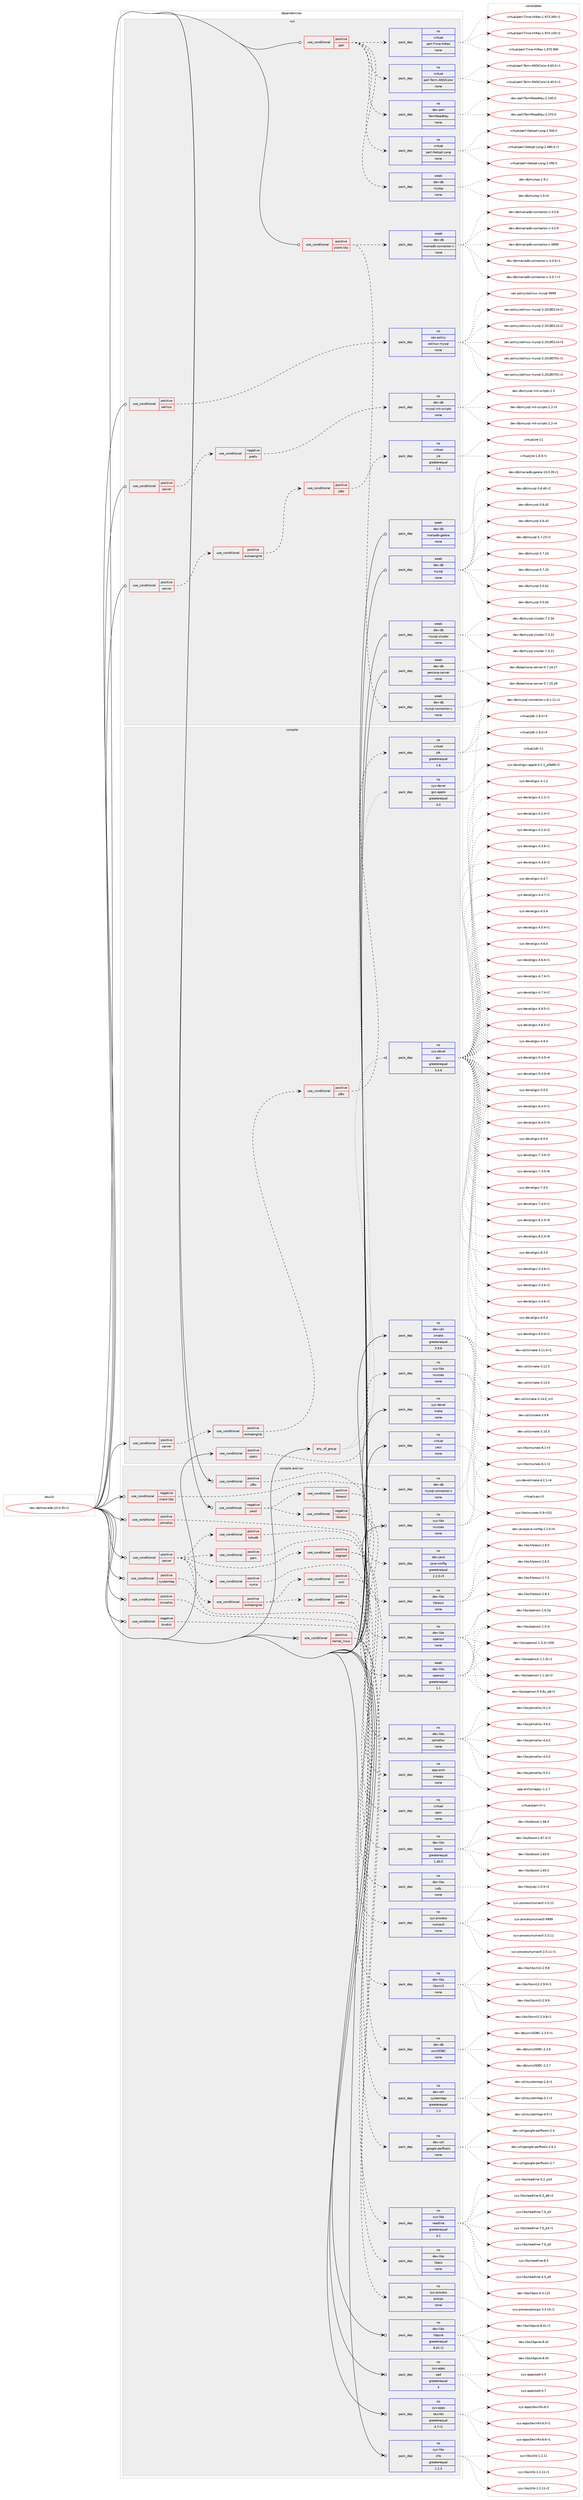 digraph prolog {

# *************
# Graph options
# *************

newrank=true;
concentrate=true;
compound=true;
graph [rankdir=LR,fontname=Helvetica,fontsize=10,ranksep=1.5];#, ranksep=2.5, nodesep=0.2];
edge  [arrowhead=vee];
node  [fontname=Helvetica,fontsize=10];

# **********
# The ebuild
# **********

subgraph cluster_leftcol {
color=gray;
rank=same;
label=<<i>ebuild</i>>;
id [label="dev-db/mariadb-10.0.35-r2", color=red, width=4, href="../dev-db/mariadb-10.0.35-r2.svg"];
}

# ****************
# The dependencies
# ****************

subgraph cluster_midcol {
color=gray;
label=<<i>dependencies</i>>;
subgraph cluster_compile {
fillcolor="#eeeeee";
style=filled;
label=<<i>compile</i>>;
subgraph any20361 {
dependency1318470 [label=<<TABLE BORDER="0" CELLBORDER="1" CELLSPACING="0" CELLPADDING="4"><TR><TD CELLPADDING="10">any_of_group</TD></TR></TABLE>>, shape=none, color=red];subgraph pack940824 {
dependency1318471 [label=<<TABLE BORDER="0" CELLBORDER="1" CELLSPACING="0" CELLPADDING="4" WIDTH="220"><TR><TD ROWSPAN="6" CELLPADDING="30">pack_dep</TD></TR><TR><TD WIDTH="110">no</TD></TR><TR><TD>sys-devel</TD></TR><TR><TD>gcc</TD></TR><TR><TD>greaterequal</TD></TR><TR><TD>3.4.6</TD></TR></TABLE>>, shape=none, color=blue];
}
dependency1318470:e -> dependency1318471:w [weight=20,style="dotted",arrowhead="oinv"];
subgraph pack940825 {
dependency1318472 [label=<<TABLE BORDER="0" CELLBORDER="1" CELLSPACING="0" CELLPADDING="4" WIDTH="220"><TR><TD ROWSPAN="6" CELLPADDING="30">pack_dep</TD></TR><TR><TD WIDTH="110">no</TD></TR><TR><TD>sys-devel</TD></TR><TR><TD>gcc-apple</TD></TR><TR><TD>greaterequal</TD></TR><TR><TD>4.0</TD></TR></TABLE>>, shape=none, color=blue];
}
dependency1318470:e -> dependency1318472:w [weight=20,style="dotted",arrowhead="oinv"];
}
id:e -> dependency1318470:w [weight=20,style="solid",arrowhead="vee"];
subgraph cond356735 {
dependency1318473 [label=<<TABLE BORDER="0" CELLBORDER="1" CELLSPACING="0" CELLPADDING="4"><TR><TD ROWSPAN="3" CELLPADDING="10">use_conditional</TD></TR><TR><TD>positive</TD></TR><TR><TD>server</TD></TR></TABLE>>, shape=none, color=red];
subgraph cond356736 {
dependency1318474 [label=<<TABLE BORDER="0" CELLBORDER="1" CELLSPACING="0" CELLPADDING="4"><TR><TD ROWSPAN="3" CELLPADDING="10">use_conditional</TD></TR><TR><TD>positive</TD></TR><TR><TD>extraengine</TD></TR></TABLE>>, shape=none, color=red];
subgraph cond356737 {
dependency1318475 [label=<<TABLE BORDER="0" CELLBORDER="1" CELLSPACING="0" CELLPADDING="4"><TR><TD ROWSPAN="3" CELLPADDING="10">use_conditional</TD></TR><TR><TD>positive</TD></TR><TR><TD>jdbc</TD></TR></TABLE>>, shape=none, color=red];
subgraph pack940826 {
dependency1318476 [label=<<TABLE BORDER="0" CELLBORDER="1" CELLSPACING="0" CELLPADDING="4" WIDTH="220"><TR><TD ROWSPAN="6" CELLPADDING="30">pack_dep</TD></TR><TR><TD WIDTH="110">no</TD></TR><TR><TD>virtual</TD></TR><TR><TD>jdk</TD></TR><TR><TD>greaterequal</TD></TR><TR><TD>1.6</TD></TR></TABLE>>, shape=none, color=blue];
}
dependency1318475:e -> dependency1318476:w [weight=20,style="dashed",arrowhead="vee"];
}
dependency1318474:e -> dependency1318475:w [weight=20,style="dashed",arrowhead="vee"];
}
dependency1318473:e -> dependency1318474:w [weight=20,style="dashed",arrowhead="vee"];
}
id:e -> dependency1318473:w [weight=20,style="solid",arrowhead="vee"];
subgraph cond356738 {
dependency1318477 [label=<<TABLE BORDER="0" CELLBORDER="1" CELLSPACING="0" CELLPADDING="4"><TR><TD ROWSPAN="3" CELLPADDING="10">use_conditional</TD></TR><TR><TD>positive</TD></TR><TR><TD>static</TD></TR></TABLE>>, shape=none, color=red];
subgraph pack940827 {
dependency1318478 [label=<<TABLE BORDER="0" CELLBORDER="1" CELLSPACING="0" CELLPADDING="4" WIDTH="220"><TR><TD ROWSPAN="6" CELLPADDING="30">pack_dep</TD></TR><TR><TD WIDTH="110">no</TD></TR><TR><TD>sys-libs</TD></TR><TR><TD>ncurses</TD></TR><TR><TD>none</TD></TR><TR><TD></TD></TR></TABLE>>, shape=none, color=blue];
}
dependency1318477:e -> dependency1318478:w [weight=20,style="dashed",arrowhead="vee"];
}
id:e -> dependency1318477:w [weight=20,style="solid",arrowhead="vee"];
subgraph pack940828 {
dependency1318479 [label=<<TABLE BORDER="0" CELLBORDER="1" CELLSPACING="0" CELLPADDING="4" WIDTH="220"><TR><TD ROWSPAN="6" CELLPADDING="30">pack_dep</TD></TR><TR><TD WIDTH="110">no</TD></TR><TR><TD>dev-util</TD></TR><TR><TD>cmake</TD></TR><TR><TD>greaterequal</TD></TR><TR><TD>3.9.6</TD></TR></TABLE>>, shape=none, color=blue];
}
id:e -> dependency1318479:w [weight=20,style="solid",arrowhead="vee"];
subgraph pack940829 {
dependency1318480 [label=<<TABLE BORDER="0" CELLBORDER="1" CELLSPACING="0" CELLPADDING="4" WIDTH="220"><TR><TD ROWSPAN="6" CELLPADDING="30">pack_dep</TD></TR><TR><TD WIDTH="110">no</TD></TR><TR><TD>sys-devel</TD></TR><TR><TD>make</TD></TR><TR><TD>none</TD></TR><TR><TD></TD></TR></TABLE>>, shape=none, color=blue];
}
id:e -> dependency1318480:w [weight=20,style="solid",arrowhead="vee"];
subgraph pack940830 {
dependency1318481 [label=<<TABLE BORDER="0" CELLBORDER="1" CELLSPACING="0" CELLPADDING="4" WIDTH="220"><TR><TD ROWSPAN="6" CELLPADDING="30">pack_dep</TD></TR><TR><TD WIDTH="110">no</TD></TR><TR><TD>virtual</TD></TR><TR><TD>yacc</TD></TR><TR><TD>none</TD></TR><TR><TD></TD></TR></TABLE>>, shape=none, color=blue];
}
id:e -> dependency1318481:w [weight=20,style="solid",arrowhead="vee"];
}
subgraph cluster_compileandrun {
fillcolor="#eeeeee";
style=filled;
label=<<i>compile and run</i>>;
subgraph cond356739 {
dependency1318482 [label=<<TABLE BORDER="0" CELLBORDER="1" CELLSPACING="0" CELLPADDING="4"><TR><TD ROWSPAN="3" CELLPADDING="10">use_conditional</TD></TR><TR><TD>negative</TD></TR><TR><TD>bindist</TD></TR></TABLE>>, shape=none, color=red];
subgraph pack940831 {
dependency1318483 [label=<<TABLE BORDER="0" CELLBORDER="1" CELLSPACING="0" CELLPADDING="4" WIDTH="220"><TR><TD ROWSPAN="6" CELLPADDING="30">pack_dep</TD></TR><TR><TD WIDTH="110">no</TD></TR><TR><TD>sys-libs</TD></TR><TR><TD>readline</TD></TR><TR><TD>greaterequal</TD></TR><TR><TD>4.1</TD></TR></TABLE>>, shape=none, color=blue];
}
dependency1318482:e -> dependency1318483:w [weight=20,style="dashed",arrowhead="vee"];
}
id:e -> dependency1318482:w [weight=20,style="solid",arrowhead="odotvee"];
subgraph cond356740 {
dependency1318484 [label=<<TABLE BORDER="0" CELLBORDER="1" CELLSPACING="0" CELLPADDING="4"><TR><TD ROWSPAN="3" CELLPADDING="10">use_conditional</TD></TR><TR><TD>negative</TD></TR><TR><TD>client-libs</TD></TR></TABLE>>, shape=none, color=red];
subgraph pack940832 {
dependency1318485 [label=<<TABLE BORDER="0" CELLBORDER="1" CELLSPACING="0" CELLPADDING="4" WIDTH="220"><TR><TD ROWSPAN="6" CELLPADDING="30">pack_dep</TD></TR><TR><TD WIDTH="110">no</TD></TR><TR><TD>dev-db</TD></TR><TR><TD>mysql-connector-c</TD></TR><TR><TD>none</TD></TR><TR><TD></TD></TR></TABLE>>, shape=none, color=blue];
}
dependency1318484:e -> dependency1318485:w [weight=20,style="dashed",arrowhead="vee"];
}
id:e -> dependency1318484:w [weight=20,style="solid",arrowhead="odotvee"];
subgraph cond356741 {
dependency1318486 [label=<<TABLE BORDER="0" CELLBORDER="1" CELLSPACING="0" CELLPADDING="4"><TR><TD ROWSPAN="3" CELLPADDING="10">use_conditional</TD></TR><TR><TD>negative</TD></TR><TR><TD>yassl</TD></TR></TABLE>>, shape=none, color=red];
subgraph cond356742 {
dependency1318487 [label=<<TABLE BORDER="0" CELLBORDER="1" CELLSPACING="0" CELLPADDING="4"><TR><TD ROWSPAN="3" CELLPADDING="10">use_conditional</TD></TR><TR><TD>negative</TD></TR><TR><TD>libressl</TD></TR></TABLE>>, shape=none, color=red];
subgraph pack940833 {
dependency1318488 [label=<<TABLE BORDER="0" CELLBORDER="1" CELLSPACING="0" CELLPADDING="4" WIDTH="220"><TR><TD ROWSPAN="6" CELLPADDING="30">pack_dep</TD></TR><TR><TD WIDTH="110">no</TD></TR><TR><TD>dev-libs</TD></TR><TR><TD>openssl</TD></TR><TR><TD>none</TD></TR><TR><TD></TD></TR></TABLE>>, shape=none, color=blue];
}
dependency1318487:e -> dependency1318488:w [weight=20,style="dashed",arrowhead="vee"];
subgraph pack940834 {
dependency1318489 [label=<<TABLE BORDER="0" CELLBORDER="1" CELLSPACING="0" CELLPADDING="4" WIDTH="220"><TR><TD ROWSPAN="6" CELLPADDING="30">pack_dep</TD></TR><TR><TD WIDTH="110">weak</TD></TR><TR><TD>dev-libs</TD></TR><TR><TD>openssl</TD></TR><TR><TD>greaterequal</TD></TR><TR><TD>1.1</TD></TR></TABLE>>, shape=none, color=blue];
}
dependency1318487:e -> dependency1318489:w [weight=20,style="dashed",arrowhead="vee"];
}
dependency1318486:e -> dependency1318487:w [weight=20,style="dashed",arrowhead="vee"];
subgraph cond356743 {
dependency1318490 [label=<<TABLE BORDER="0" CELLBORDER="1" CELLSPACING="0" CELLPADDING="4"><TR><TD ROWSPAN="3" CELLPADDING="10">use_conditional</TD></TR><TR><TD>positive</TD></TR><TR><TD>libressl</TD></TR></TABLE>>, shape=none, color=red];
subgraph pack940835 {
dependency1318491 [label=<<TABLE BORDER="0" CELLBORDER="1" CELLSPACING="0" CELLPADDING="4" WIDTH="220"><TR><TD ROWSPAN="6" CELLPADDING="30">pack_dep</TD></TR><TR><TD WIDTH="110">no</TD></TR><TR><TD>dev-libs</TD></TR><TR><TD>libressl</TD></TR><TR><TD>none</TD></TR><TR><TD></TD></TR></TABLE>>, shape=none, color=blue];
}
dependency1318490:e -> dependency1318491:w [weight=20,style="dashed",arrowhead="vee"];
}
dependency1318486:e -> dependency1318490:w [weight=20,style="dashed",arrowhead="vee"];
}
id:e -> dependency1318486:w [weight=20,style="solid",arrowhead="odotvee"];
subgraph cond356744 {
dependency1318492 [label=<<TABLE BORDER="0" CELLBORDER="1" CELLSPACING="0" CELLPADDING="4"><TR><TD ROWSPAN="3" CELLPADDING="10">use_conditional</TD></TR><TR><TD>positive</TD></TR><TR><TD>jdbc</TD></TR></TABLE>>, shape=none, color=red];
subgraph pack940836 {
dependency1318493 [label=<<TABLE BORDER="0" CELLBORDER="1" CELLSPACING="0" CELLPADDING="4" WIDTH="220"><TR><TD ROWSPAN="6" CELLPADDING="30">pack_dep</TD></TR><TR><TD WIDTH="110">no</TD></TR><TR><TD>dev-java</TD></TR><TR><TD>java-config</TD></TR><TR><TD>greaterequal</TD></TR><TR><TD>2.2.0-r3</TD></TR></TABLE>>, shape=none, color=blue];
}
dependency1318492:e -> dependency1318493:w [weight=20,style="dashed",arrowhead="vee"];
}
id:e -> dependency1318492:w [weight=20,style="solid",arrowhead="odotvee"];
subgraph cond356745 {
dependency1318494 [label=<<TABLE BORDER="0" CELLBORDER="1" CELLSPACING="0" CELLPADDING="4"><TR><TD ROWSPAN="3" CELLPADDING="10">use_conditional</TD></TR><TR><TD>positive</TD></TR><TR><TD>jemalloc</TD></TR></TABLE>>, shape=none, color=red];
subgraph pack940837 {
dependency1318495 [label=<<TABLE BORDER="0" CELLBORDER="1" CELLSPACING="0" CELLPADDING="4" WIDTH="220"><TR><TD ROWSPAN="6" CELLPADDING="30">pack_dep</TD></TR><TR><TD WIDTH="110">no</TD></TR><TR><TD>dev-libs</TD></TR><TR><TD>jemalloc</TD></TR><TR><TD>none</TD></TR><TR><TD></TD></TR></TABLE>>, shape=none, color=blue];
}
dependency1318494:e -> dependency1318495:w [weight=20,style="dashed",arrowhead="vee"];
}
id:e -> dependency1318494:w [weight=20,style="solid",arrowhead="odotvee"];
subgraph cond356746 {
dependency1318496 [label=<<TABLE BORDER="0" CELLBORDER="1" CELLSPACING="0" CELLPADDING="4"><TR><TD ROWSPAN="3" CELLPADDING="10">use_conditional</TD></TR><TR><TD>positive</TD></TR><TR><TD>kernel_linux</TD></TR></TABLE>>, shape=none, color=red];
subgraph pack940838 {
dependency1318497 [label=<<TABLE BORDER="0" CELLBORDER="1" CELLSPACING="0" CELLPADDING="4" WIDTH="220"><TR><TD ROWSPAN="6" CELLPADDING="30">pack_dep</TD></TR><TR><TD WIDTH="110">no</TD></TR><TR><TD>sys-process</TD></TR><TR><TD>procps</TD></TR><TR><TD>none</TD></TR><TR><TD></TD></TR></TABLE>>, shape=none, color=blue];
}
dependency1318496:e -> dependency1318497:w [weight=20,style="dashed",arrowhead="vee"];
subgraph pack940839 {
dependency1318498 [label=<<TABLE BORDER="0" CELLBORDER="1" CELLSPACING="0" CELLPADDING="4" WIDTH="220"><TR><TD ROWSPAN="6" CELLPADDING="30">pack_dep</TD></TR><TR><TD WIDTH="110">no</TD></TR><TR><TD>dev-libs</TD></TR><TR><TD>libaio</TD></TR><TR><TD>none</TD></TR><TR><TD></TD></TR></TABLE>>, shape=none, color=blue];
}
dependency1318496:e -> dependency1318498:w [weight=20,style="dashed",arrowhead="vee"];
}
id:e -> dependency1318496:w [weight=20,style="solid",arrowhead="odotvee"];
subgraph cond356747 {
dependency1318499 [label=<<TABLE BORDER="0" CELLBORDER="1" CELLSPACING="0" CELLPADDING="4"><TR><TD ROWSPAN="3" CELLPADDING="10">use_conditional</TD></TR><TR><TD>positive</TD></TR><TR><TD>server</TD></TR></TABLE>>, shape=none, color=red];
subgraph cond356748 {
dependency1318500 [label=<<TABLE BORDER="0" CELLBORDER="1" CELLSPACING="0" CELLPADDING="4"><TR><TD ROWSPAN="3" CELLPADDING="10">use_conditional</TD></TR><TR><TD>positive</TD></TR><TR><TD>extraengine</TD></TR></TABLE>>, shape=none, color=red];
subgraph cond356749 {
dependency1318501 [label=<<TABLE BORDER="0" CELLBORDER="1" CELLSPACING="0" CELLPADDING="4"><TR><TD ROWSPAN="3" CELLPADDING="10">use_conditional</TD></TR><TR><TD>positive</TD></TR><TR><TD>odbc</TD></TR></TABLE>>, shape=none, color=red];
subgraph pack940840 {
dependency1318502 [label=<<TABLE BORDER="0" CELLBORDER="1" CELLSPACING="0" CELLPADDING="4" WIDTH="220"><TR><TD ROWSPAN="6" CELLPADDING="30">pack_dep</TD></TR><TR><TD WIDTH="110">no</TD></TR><TR><TD>dev-db</TD></TR><TR><TD>unixODBC</TD></TR><TR><TD>none</TD></TR><TR><TD></TD></TR></TABLE>>, shape=none, color=blue];
}
dependency1318501:e -> dependency1318502:w [weight=20,style="dashed",arrowhead="vee"];
}
dependency1318500:e -> dependency1318501:w [weight=20,style="dashed",arrowhead="vee"];
subgraph cond356750 {
dependency1318503 [label=<<TABLE BORDER="0" CELLBORDER="1" CELLSPACING="0" CELLPADDING="4"><TR><TD ROWSPAN="3" CELLPADDING="10">use_conditional</TD></TR><TR><TD>positive</TD></TR><TR><TD>xml</TD></TR></TABLE>>, shape=none, color=red];
subgraph pack940841 {
dependency1318504 [label=<<TABLE BORDER="0" CELLBORDER="1" CELLSPACING="0" CELLPADDING="4" WIDTH="220"><TR><TD ROWSPAN="6" CELLPADDING="30">pack_dep</TD></TR><TR><TD WIDTH="110">no</TD></TR><TR><TD>dev-libs</TD></TR><TR><TD>libxml2</TD></TR><TR><TD>none</TD></TR><TR><TD></TD></TR></TABLE>>, shape=none, color=blue];
}
dependency1318503:e -> dependency1318504:w [weight=20,style="dashed",arrowhead="vee"];
}
dependency1318500:e -> dependency1318503:w [weight=20,style="dashed",arrowhead="vee"];
}
dependency1318499:e -> dependency1318500:w [weight=20,style="dashed",arrowhead="vee"];
subgraph cond356751 {
dependency1318505 [label=<<TABLE BORDER="0" CELLBORDER="1" CELLSPACING="0" CELLPADDING="4"><TR><TD ROWSPAN="3" CELLPADDING="10">use_conditional</TD></TR><TR><TD>positive</TD></TR><TR><TD>numa</TD></TR></TABLE>>, shape=none, color=red];
subgraph pack940842 {
dependency1318506 [label=<<TABLE BORDER="0" CELLBORDER="1" CELLSPACING="0" CELLPADDING="4" WIDTH="220"><TR><TD ROWSPAN="6" CELLPADDING="30">pack_dep</TD></TR><TR><TD WIDTH="110">no</TD></TR><TR><TD>sys-process</TD></TR><TR><TD>numactl</TD></TR><TR><TD>none</TD></TR><TR><TD></TD></TR></TABLE>>, shape=none, color=blue];
}
dependency1318505:e -> dependency1318506:w [weight=20,style="dashed",arrowhead="vee"];
}
dependency1318499:e -> dependency1318505:w [weight=20,style="dashed",arrowhead="vee"];
subgraph cond356752 {
dependency1318507 [label=<<TABLE BORDER="0" CELLBORDER="1" CELLSPACING="0" CELLPADDING="4"><TR><TD ROWSPAN="3" CELLPADDING="10">use_conditional</TD></TR><TR><TD>positive</TD></TR><TR><TD>oqgraph</TD></TR></TABLE>>, shape=none, color=red];
subgraph pack940843 {
dependency1318508 [label=<<TABLE BORDER="0" CELLBORDER="1" CELLSPACING="0" CELLPADDING="4" WIDTH="220"><TR><TD ROWSPAN="6" CELLPADDING="30">pack_dep</TD></TR><TR><TD WIDTH="110">no</TD></TR><TR><TD>dev-libs</TD></TR><TR><TD>boost</TD></TR><TR><TD>greaterequal</TD></TR><TR><TD>1.40.0</TD></TR></TABLE>>, shape=none, color=blue];
}
dependency1318507:e -> dependency1318508:w [weight=20,style="dashed",arrowhead="vee"];
subgraph pack940844 {
dependency1318509 [label=<<TABLE BORDER="0" CELLBORDER="1" CELLSPACING="0" CELLPADDING="4" WIDTH="220"><TR><TD ROWSPAN="6" CELLPADDING="30">pack_dep</TD></TR><TR><TD WIDTH="110">no</TD></TR><TR><TD>dev-libs</TD></TR><TR><TD>judy</TD></TR><TR><TD>none</TD></TR><TR><TD></TD></TR></TABLE>>, shape=none, color=blue];
}
dependency1318507:e -> dependency1318509:w [weight=20,style="dashed",arrowhead="vee"];
}
dependency1318499:e -> dependency1318507:w [weight=20,style="dashed",arrowhead="vee"];
subgraph cond356753 {
dependency1318510 [label=<<TABLE BORDER="0" CELLBORDER="1" CELLSPACING="0" CELLPADDING="4"><TR><TD ROWSPAN="3" CELLPADDING="10">use_conditional</TD></TR><TR><TD>positive</TD></TR><TR><TD>pam</TD></TR></TABLE>>, shape=none, color=red];
subgraph pack940845 {
dependency1318511 [label=<<TABLE BORDER="0" CELLBORDER="1" CELLSPACING="0" CELLPADDING="4" WIDTH="220"><TR><TD ROWSPAN="6" CELLPADDING="30">pack_dep</TD></TR><TR><TD WIDTH="110">no</TD></TR><TR><TD>virtual</TD></TR><TR><TD>pam</TD></TR><TR><TD>none</TD></TR><TR><TD></TD></TR></TABLE>>, shape=none, color=blue];
}
dependency1318510:e -> dependency1318511:w [weight=20,style="dashed",arrowhead="vee"];
}
dependency1318499:e -> dependency1318510:w [weight=20,style="dashed",arrowhead="vee"];
subgraph cond356754 {
dependency1318512 [label=<<TABLE BORDER="0" CELLBORDER="1" CELLSPACING="0" CELLPADDING="4"><TR><TD ROWSPAN="3" CELLPADDING="10">use_conditional</TD></TR><TR><TD>positive</TD></TR><TR><TD>tokudb</TD></TR></TABLE>>, shape=none, color=red];
subgraph pack940846 {
dependency1318513 [label=<<TABLE BORDER="0" CELLBORDER="1" CELLSPACING="0" CELLPADDING="4" WIDTH="220"><TR><TD ROWSPAN="6" CELLPADDING="30">pack_dep</TD></TR><TR><TD WIDTH="110">no</TD></TR><TR><TD>app-arch</TD></TR><TR><TD>snappy</TD></TR><TR><TD>none</TD></TR><TR><TD></TD></TR></TABLE>>, shape=none, color=blue];
}
dependency1318512:e -> dependency1318513:w [weight=20,style="dashed",arrowhead="vee"];
}
dependency1318499:e -> dependency1318512:w [weight=20,style="dashed",arrowhead="vee"];
}
id:e -> dependency1318499:w [weight=20,style="solid",arrowhead="odotvee"];
subgraph cond356755 {
dependency1318514 [label=<<TABLE BORDER="0" CELLBORDER="1" CELLSPACING="0" CELLPADDING="4"><TR><TD ROWSPAN="3" CELLPADDING="10">use_conditional</TD></TR><TR><TD>positive</TD></TR><TR><TD>systemtap</TD></TR></TABLE>>, shape=none, color=red];
subgraph pack940847 {
dependency1318515 [label=<<TABLE BORDER="0" CELLBORDER="1" CELLSPACING="0" CELLPADDING="4" WIDTH="220"><TR><TD ROWSPAN="6" CELLPADDING="30">pack_dep</TD></TR><TR><TD WIDTH="110">no</TD></TR><TR><TD>dev-util</TD></TR><TR><TD>systemtap</TD></TR><TR><TD>greaterequal</TD></TR><TR><TD>1.3</TD></TR></TABLE>>, shape=none, color=blue];
}
dependency1318514:e -> dependency1318515:w [weight=20,style="dashed",arrowhead="vee"];
}
id:e -> dependency1318514:w [weight=20,style="solid",arrowhead="odotvee"];
subgraph cond356756 {
dependency1318516 [label=<<TABLE BORDER="0" CELLBORDER="1" CELLSPACING="0" CELLPADDING="4"><TR><TD ROWSPAN="3" CELLPADDING="10">use_conditional</TD></TR><TR><TD>positive</TD></TR><TR><TD>tcmalloc</TD></TR></TABLE>>, shape=none, color=red];
subgraph pack940848 {
dependency1318517 [label=<<TABLE BORDER="0" CELLBORDER="1" CELLSPACING="0" CELLPADDING="4" WIDTH="220"><TR><TD ROWSPAN="6" CELLPADDING="30">pack_dep</TD></TR><TR><TD WIDTH="110">no</TD></TR><TR><TD>dev-util</TD></TR><TR><TD>google-perftools</TD></TR><TR><TD>none</TD></TR><TR><TD></TD></TR></TABLE>>, shape=none, color=blue];
}
dependency1318516:e -> dependency1318517:w [weight=20,style="dashed",arrowhead="vee"];
}
id:e -> dependency1318516:w [weight=20,style="solid",arrowhead="odotvee"];
subgraph pack940849 {
dependency1318518 [label=<<TABLE BORDER="0" CELLBORDER="1" CELLSPACING="0" CELLPADDING="4" WIDTH="220"><TR><TD ROWSPAN="6" CELLPADDING="30">pack_dep</TD></TR><TR><TD WIDTH="110">no</TD></TR><TR><TD>dev-libs</TD></TR><TR><TD>libpcre</TD></TR><TR><TD>greaterequal</TD></TR><TR><TD>8.41-r1</TD></TR></TABLE>>, shape=none, color=blue];
}
id:e -> dependency1318518:w [weight=20,style="solid",arrowhead="odotvee"];
subgraph pack940850 {
dependency1318519 [label=<<TABLE BORDER="0" CELLBORDER="1" CELLSPACING="0" CELLPADDING="4" WIDTH="220"><TR><TD ROWSPAN="6" CELLPADDING="30">pack_dep</TD></TR><TR><TD WIDTH="110">no</TD></TR><TR><TD>sys-apps</TD></TR><TR><TD>sed</TD></TR><TR><TD>greaterequal</TD></TR><TR><TD>4</TD></TR></TABLE>>, shape=none, color=blue];
}
id:e -> dependency1318519:w [weight=20,style="solid",arrowhead="odotvee"];
subgraph pack940851 {
dependency1318520 [label=<<TABLE BORDER="0" CELLBORDER="1" CELLSPACING="0" CELLPADDING="4" WIDTH="220"><TR><TD ROWSPAN="6" CELLPADDING="30">pack_dep</TD></TR><TR><TD WIDTH="110">no</TD></TR><TR><TD>sys-apps</TD></TR><TR><TD>texinfo</TD></TR><TR><TD>greaterequal</TD></TR><TR><TD>4.7-r1</TD></TR></TABLE>>, shape=none, color=blue];
}
id:e -> dependency1318520:w [weight=20,style="solid",arrowhead="odotvee"];
subgraph pack940852 {
dependency1318521 [label=<<TABLE BORDER="0" CELLBORDER="1" CELLSPACING="0" CELLPADDING="4" WIDTH="220"><TR><TD ROWSPAN="6" CELLPADDING="30">pack_dep</TD></TR><TR><TD WIDTH="110">no</TD></TR><TR><TD>sys-libs</TD></TR><TR><TD>ncurses</TD></TR><TR><TD>none</TD></TR><TR><TD></TD></TR></TABLE>>, shape=none, color=blue];
}
id:e -> dependency1318521:w [weight=20,style="solid",arrowhead="odotvee"];
subgraph pack940853 {
dependency1318522 [label=<<TABLE BORDER="0" CELLBORDER="1" CELLSPACING="0" CELLPADDING="4" WIDTH="220"><TR><TD ROWSPAN="6" CELLPADDING="30">pack_dep</TD></TR><TR><TD WIDTH="110">no</TD></TR><TR><TD>sys-libs</TD></TR><TR><TD>zlib</TD></TR><TR><TD>greaterequal</TD></TR><TR><TD>1.2.3</TD></TR></TABLE>>, shape=none, color=blue];
}
id:e -> dependency1318522:w [weight=20,style="solid",arrowhead="odotvee"];
}
subgraph cluster_run {
fillcolor="#eeeeee";
style=filled;
label=<<i>run</i>>;
subgraph cond356757 {
dependency1318523 [label=<<TABLE BORDER="0" CELLBORDER="1" CELLSPACING="0" CELLPADDING="4"><TR><TD ROWSPAN="3" CELLPADDING="10">use_conditional</TD></TR><TR><TD>positive</TD></TR><TR><TD>client-libs</TD></TR></TABLE>>, shape=none, color=red];
subgraph pack940854 {
dependency1318524 [label=<<TABLE BORDER="0" CELLBORDER="1" CELLSPACING="0" CELLPADDING="4" WIDTH="220"><TR><TD ROWSPAN="6" CELLPADDING="30">pack_dep</TD></TR><TR><TD WIDTH="110">weak</TD></TR><TR><TD>dev-db</TD></TR><TR><TD>mariadb-connector-c</TD></TR><TR><TD>none</TD></TR><TR><TD></TD></TR></TABLE>>, shape=none, color=blue];
}
dependency1318523:e -> dependency1318524:w [weight=20,style="dashed",arrowhead="vee"];
subgraph pack940855 {
dependency1318525 [label=<<TABLE BORDER="0" CELLBORDER="1" CELLSPACING="0" CELLPADDING="4" WIDTH="220"><TR><TD ROWSPAN="6" CELLPADDING="30">pack_dep</TD></TR><TR><TD WIDTH="110">weak</TD></TR><TR><TD>dev-db</TD></TR><TR><TD>mysql-connector-c</TD></TR><TR><TD>none</TD></TR><TR><TD></TD></TR></TABLE>>, shape=none, color=blue];
}
dependency1318523:e -> dependency1318525:w [weight=20,style="dashed",arrowhead="vee"];
}
id:e -> dependency1318523:w [weight=20,style="solid",arrowhead="odot"];
subgraph cond356758 {
dependency1318526 [label=<<TABLE BORDER="0" CELLBORDER="1" CELLSPACING="0" CELLPADDING="4"><TR><TD ROWSPAN="3" CELLPADDING="10">use_conditional</TD></TR><TR><TD>positive</TD></TR><TR><TD>perl</TD></TR></TABLE>>, shape=none, color=red];
subgraph pack940856 {
dependency1318527 [label=<<TABLE BORDER="0" CELLBORDER="1" CELLSPACING="0" CELLPADDING="4" WIDTH="220"><TR><TD ROWSPAN="6" CELLPADDING="30">pack_dep</TD></TR><TR><TD WIDTH="110">weak</TD></TR><TR><TD>dev-db</TD></TR><TR><TD>mytop</TD></TR><TR><TD>none</TD></TR><TR><TD></TD></TR></TABLE>>, shape=none, color=blue];
}
dependency1318526:e -> dependency1318527:w [weight=20,style="dashed",arrowhead="vee"];
subgraph pack940857 {
dependency1318528 [label=<<TABLE BORDER="0" CELLBORDER="1" CELLSPACING="0" CELLPADDING="4" WIDTH="220"><TR><TD ROWSPAN="6" CELLPADDING="30">pack_dep</TD></TR><TR><TD WIDTH="110">no</TD></TR><TR><TD>virtual</TD></TR><TR><TD>perl-Getopt-Long</TD></TR><TR><TD>none</TD></TR><TR><TD></TD></TR></TABLE>>, shape=none, color=blue];
}
dependency1318526:e -> dependency1318528:w [weight=20,style="dashed",arrowhead="vee"];
subgraph pack940858 {
dependency1318529 [label=<<TABLE BORDER="0" CELLBORDER="1" CELLSPACING="0" CELLPADDING="4" WIDTH="220"><TR><TD ROWSPAN="6" CELLPADDING="30">pack_dep</TD></TR><TR><TD WIDTH="110">no</TD></TR><TR><TD>dev-perl</TD></TR><TR><TD>TermReadKey</TD></TR><TR><TD>none</TD></TR><TR><TD></TD></TR></TABLE>>, shape=none, color=blue];
}
dependency1318526:e -> dependency1318529:w [weight=20,style="dashed",arrowhead="vee"];
subgraph pack940859 {
dependency1318530 [label=<<TABLE BORDER="0" CELLBORDER="1" CELLSPACING="0" CELLPADDING="4" WIDTH="220"><TR><TD ROWSPAN="6" CELLPADDING="30">pack_dep</TD></TR><TR><TD WIDTH="110">no</TD></TR><TR><TD>virtual</TD></TR><TR><TD>perl-Term-ANSIColor</TD></TR><TR><TD>none</TD></TR><TR><TD></TD></TR></TABLE>>, shape=none, color=blue];
}
dependency1318526:e -> dependency1318530:w [weight=20,style="dashed",arrowhead="vee"];
subgraph pack940860 {
dependency1318531 [label=<<TABLE BORDER="0" CELLBORDER="1" CELLSPACING="0" CELLPADDING="4" WIDTH="220"><TR><TD ROWSPAN="6" CELLPADDING="30">pack_dep</TD></TR><TR><TD WIDTH="110">no</TD></TR><TR><TD>virtual</TD></TR><TR><TD>perl-Time-HiRes</TD></TR><TR><TD>none</TD></TR><TR><TD></TD></TR></TABLE>>, shape=none, color=blue];
}
dependency1318526:e -> dependency1318531:w [weight=20,style="dashed",arrowhead="vee"];
}
id:e -> dependency1318526:w [weight=20,style="solid",arrowhead="odot"];
subgraph cond356759 {
dependency1318532 [label=<<TABLE BORDER="0" CELLBORDER="1" CELLSPACING="0" CELLPADDING="4"><TR><TD ROWSPAN="3" CELLPADDING="10">use_conditional</TD></TR><TR><TD>positive</TD></TR><TR><TD>selinux</TD></TR></TABLE>>, shape=none, color=red];
subgraph pack940861 {
dependency1318533 [label=<<TABLE BORDER="0" CELLBORDER="1" CELLSPACING="0" CELLPADDING="4" WIDTH="220"><TR><TD ROWSPAN="6" CELLPADDING="30">pack_dep</TD></TR><TR><TD WIDTH="110">no</TD></TR><TR><TD>sec-policy</TD></TR><TR><TD>selinux-mysql</TD></TR><TR><TD>none</TD></TR><TR><TD></TD></TR></TABLE>>, shape=none, color=blue];
}
dependency1318532:e -> dependency1318533:w [weight=20,style="dashed",arrowhead="vee"];
}
id:e -> dependency1318532:w [weight=20,style="solid",arrowhead="odot"];
subgraph cond356760 {
dependency1318534 [label=<<TABLE BORDER="0" CELLBORDER="1" CELLSPACING="0" CELLPADDING="4"><TR><TD ROWSPAN="3" CELLPADDING="10">use_conditional</TD></TR><TR><TD>positive</TD></TR><TR><TD>server</TD></TR></TABLE>>, shape=none, color=red];
subgraph cond356761 {
dependency1318535 [label=<<TABLE BORDER="0" CELLBORDER="1" CELLSPACING="0" CELLPADDING="4"><TR><TD ROWSPAN="3" CELLPADDING="10">use_conditional</TD></TR><TR><TD>negative</TD></TR><TR><TD>prefix</TD></TR></TABLE>>, shape=none, color=red];
subgraph pack940862 {
dependency1318536 [label=<<TABLE BORDER="0" CELLBORDER="1" CELLSPACING="0" CELLPADDING="4" WIDTH="220"><TR><TD ROWSPAN="6" CELLPADDING="30">pack_dep</TD></TR><TR><TD WIDTH="110">no</TD></TR><TR><TD>dev-db</TD></TR><TR><TD>mysql-init-scripts</TD></TR><TR><TD>none</TD></TR><TR><TD></TD></TR></TABLE>>, shape=none, color=blue];
}
dependency1318535:e -> dependency1318536:w [weight=20,style="dashed",arrowhead="vee"];
}
dependency1318534:e -> dependency1318535:w [weight=20,style="dashed",arrowhead="vee"];
}
id:e -> dependency1318534:w [weight=20,style="solid",arrowhead="odot"];
subgraph cond356762 {
dependency1318537 [label=<<TABLE BORDER="0" CELLBORDER="1" CELLSPACING="0" CELLPADDING="4"><TR><TD ROWSPAN="3" CELLPADDING="10">use_conditional</TD></TR><TR><TD>positive</TD></TR><TR><TD>server</TD></TR></TABLE>>, shape=none, color=red];
subgraph cond356763 {
dependency1318538 [label=<<TABLE BORDER="0" CELLBORDER="1" CELLSPACING="0" CELLPADDING="4"><TR><TD ROWSPAN="3" CELLPADDING="10">use_conditional</TD></TR><TR><TD>positive</TD></TR><TR><TD>extraengine</TD></TR></TABLE>>, shape=none, color=red];
subgraph cond356764 {
dependency1318539 [label=<<TABLE BORDER="0" CELLBORDER="1" CELLSPACING="0" CELLPADDING="4"><TR><TD ROWSPAN="3" CELLPADDING="10">use_conditional</TD></TR><TR><TD>positive</TD></TR><TR><TD>jdbc</TD></TR></TABLE>>, shape=none, color=red];
subgraph pack940863 {
dependency1318540 [label=<<TABLE BORDER="0" CELLBORDER="1" CELLSPACING="0" CELLPADDING="4" WIDTH="220"><TR><TD ROWSPAN="6" CELLPADDING="30">pack_dep</TD></TR><TR><TD WIDTH="110">no</TD></TR><TR><TD>virtual</TD></TR><TR><TD>jre</TD></TR><TR><TD>greaterequal</TD></TR><TR><TD>1.6</TD></TR></TABLE>>, shape=none, color=blue];
}
dependency1318539:e -> dependency1318540:w [weight=20,style="dashed",arrowhead="vee"];
}
dependency1318538:e -> dependency1318539:w [weight=20,style="dashed",arrowhead="vee"];
}
dependency1318537:e -> dependency1318538:w [weight=20,style="dashed",arrowhead="vee"];
}
id:e -> dependency1318537:w [weight=20,style="solid",arrowhead="odot"];
subgraph pack940864 {
dependency1318541 [label=<<TABLE BORDER="0" CELLBORDER="1" CELLSPACING="0" CELLPADDING="4" WIDTH="220"><TR><TD ROWSPAN="6" CELLPADDING="30">pack_dep</TD></TR><TR><TD WIDTH="110">weak</TD></TR><TR><TD>dev-db</TD></TR><TR><TD>mariadb-galera</TD></TR><TR><TD>none</TD></TR><TR><TD></TD></TR></TABLE>>, shape=none, color=blue];
}
id:e -> dependency1318541:w [weight=20,style="solid",arrowhead="odot"];
subgraph pack940865 {
dependency1318542 [label=<<TABLE BORDER="0" CELLBORDER="1" CELLSPACING="0" CELLPADDING="4" WIDTH="220"><TR><TD ROWSPAN="6" CELLPADDING="30">pack_dep</TD></TR><TR><TD WIDTH="110">weak</TD></TR><TR><TD>dev-db</TD></TR><TR><TD>mysql</TD></TR><TR><TD>none</TD></TR><TR><TD></TD></TR></TABLE>>, shape=none, color=blue];
}
id:e -> dependency1318542:w [weight=20,style="solid",arrowhead="odot"];
subgraph pack940866 {
dependency1318543 [label=<<TABLE BORDER="0" CELLBORDER="1" CELLSPACING="0" CELLPADDING="4" WIDTH="220"><TR><TD ROWSPAN="6" CELLPADDING="30">pack_dep</TD></TR><TR><TD WIDTH="110">weak</TD></TR><TR><TD>dev-db</TD></TR><TR><TD>mysql-cluster</TD></TR><TR><TD>none</TD></TR><TR><TD></TD></TR></TABLE>>, shape=none, color=blue];
}
id:e -> dependency1318543:w [weight=20,style="solid",arrowhead="odot"];
subgraph pack940867 {
dependency1318544 [label=<<TABLE BORDER="0" CELLBORDER="1" CELLSPACING="0" CELLPADDING="4" WIDTH="220"><TR><TD ROWSPAN="6" CELLPADDING="30">pack_dep</TD></TR><TR><TD WIDTH="110">weak</TD></TR><TR><TD>dev-db</TD></TR><TR><TD>percona-server</TD></TR><TR><TD>none</TD></TR><TR><TD></TD></TR></TABLE>>, shape=none, color=blue];
}
id:e -> dependency1318544:w [weight=20,style="solid",arrowhead="odot"];
}
}

# **************
# The candidates
# **************

subgraph cluster_choices {
rank=same;
color=gray;
label=<<i>candidates</i>>;

subgraph choice940824 {
color=black;
nodesep=1;
choice115121115451001011181011084710399994551465146544511449 [label="sys-devel/gcc-3.3.6-r1", color=red, width=4,href="../sys-devel/gcc-3.3.6-r1.svg"];
choice115121115451001011181011084710399994551465146544511450 [label="sys-devel/gcc-3.3.6-r2", color=red, width=4,href="../sys-devel/gcc-3.3.6-r2.svg"];
choice115121115451001011181011084710399994551465246544511450 [label="sys-devel/gcc-3.4.6-r2", color=red, width=4,href="../sys-devel/gcc-3.4.6-r2.svg"];
choice11512111545100101118101108471039999455246484652 [label="sys-devel/gcc-4.0.4", color=red, width=4,href="../sys-devel/gcc-4.0.4.svg"];
choice115121115451001011181011084710399994552464846524511449 [label="sys-devel/gcc-4.0.4-r1", color=red, width=4,href="../sys-devel/gcc-4.0.4-r1.svg"];
choice11512111545100101118101108471039999455246494650 [label="sys-devel/gcc-4.1.2", color=red, width=4,href="../sys-devel/gcc-4.1.2.svg"];
choice115121115451001011181011084710399994552464946504511449 [label="sys-devel/gcc-4.1.2-r1", color=red, width=4,href="../sys-devel/gcc-4.1.2-r1.svg"];
choice115121115451001011181011084710399994552465046524511449 [label="sys-devel/gcc-4.2.4-r1", color=red, width=4,href="../sys-devel/gcc-4.2.4-r1.svg"];
choice115121115451001011181011084710399994552465046524511450 [label="sys-devel/gcc-4.2.4-r2", color=red, width=4,href="../sys-devel/gcc-4.2.4-r2.svg"];
choice115121115451001011181011084710399994552465146544511449 [label="sys-devel/gcc-4.3.6-r1", color=red, width=4,href="../sys-devel/gcc-4.3.6-r1.svg"];
choice115121115451001011181011084710399994552465146544511450 [label="sys-devel/gcc-4.3.6-r2", color=red, width=4,href="../sys-devel/gcc-4.3.6-r2.svg"];
choice11512111545100101118101108471039999455246524655 [label="sys-devel/gcc-4.4.7", color=red, width=4,href="../sys-devel/gcc-4.4.7.svg"];
choice115121115451001011181011084710399994552465246554511449 [label="sys-devel/gcc-4.4.7-r1", color=red, width=4,href="../sys-devel/gcc-4.4.7-r1.svg"];
choice11512111545100101118101108471039999455246534652 [label="sys-devel/gcc-4.5.4", color=red, width=4,href="../sys-devel/gcc-4.5.4.svg"];
choice115121115451001011181011084710399994552465346524511449 [label="sys-devel/gcc-4.5.4-r1", color=red, width=4,href="../sys-devel/gcc-4.5.4-r1.svg"];
choice11512111545100101118101108471039999455246544652 [label="sys-devel/gcc-4.6.4", color=red, width=4,href="../sys-devel/gcc-4.6.4.svg"];
choice115121115451001011181011084710399994552465446524511449 [label="sys-devel/gcc-4.6.4-r1", color=red, width=4,href="../sys-devel/gcc-4.6.4-r1.svg"];
choice115121115451001011181011084710399994552465546524511449 [label="sys-devel/gcc-4.7.4-r1", color=red, width=4,href="../sys-devel/gcc-4.7.4-r1.svg"];
choice115121115451001011181011084710399994552465546524511450 [label="sys-devel/gcc-4.7.4-r2", color=red, width=4,href="../sys-devel/gcc-4.7.4-r2.svg"];
choice115121115451001011181011084710399994552465646534511449 [label="sys-devel/gcc-4.8.5-r1", color=red, width=4,href="../sys-devel/gcc-4.8.5-r1.svg"];
choice115121115451001011181011084710399994552465646534511450 [label="sys-devel/gcc-4.8.5-r2", color=red, width=4,href="../sys-devel/gcc-4.8.5-r2.svg"];
choice11512111545100101118101108471039999455246574652 [label="sys-devel/gcc-4.9.4", color=red, width=4,href="../sys-devel/gcc-4.9.4.svg"];
choice115121115451001011181011084710399994553465246484511452 [label="sys-devel/gcc-5.4.0-r4", color=red, width=4,href="../sys-devel/gcc-5.4.0-r4.svg"];
choice115121115451001011181011084710399994553465246484511454 [label="sys-devel/gcc-5.4.0-r6", color=red, width=4,href="../sys-devel/gcc-5.4.0-r6.svg"];
choice11512111545100101118101108471039999455346534648 [label="sys-devel/gcc-5.5.0", color=red, width=4,href="../sys-devel/gcc-5.5.0.svg"];
choice115121115451001011181011084710399994554465246484511449 [label="sys-devel/gcc-6.4.0-r1", color=red, width=4,href="../sys-devel/gcc-6.4.0-r1.svg"];
choice115121115451001011181011084710399994554465246484511453 [label="sys-devel/gcc-6.4.0-r5", color=red, width=4,href="../sys-devel/gcc-6.4.0-r5.svg"];
choice11512111545100101118101108471039999455446534648 [label="sys-devel/gcc-6.5.0", color=red, width=4,href="../sys-devel/gcc-6.5.0.svg"];
choice115121115451001011181011084710399994555465146484511451 [label="sys-devel/gcc-7.3.0-r3", color=red, width=4,href="../sys-devel/gcc-7.3.0-r3.svg"];
choice115121115451001011181011084710399994555465146484511454 [label="sys-devel/gcc-7.3.0-r6", color=red, width=4,href="../sys-devel/gcc-7.3.0-r6.svg"];
choice11512111545100101118101108471039999455546524648 [label="sys-devel/gcc-7.4.0", color=red, width=4,href="../sys-devel/gcc-7.4.0.svg"];
choice115121115451001011181011084710399994555465246484511449 [label="sys-devel/gcc-7.4.0-r1", color=red, width=4,href="../sys-devel/gcc-7.4.0-r1.svg"];
choice115121115451001011181011084710399994556465046484511453 [label="sys-devel/gcc-8.2.0-r5", color=red, width=4,href="../sys-devel/gcc-8.2.0-r5.svg"];
choice115121115451001011181011084710399994556465046484511454 [label="sys-devel/gcc-8.2.0-r6", color=red, width=4,href="../sys-devel/gcc-8.2.0-r6.svg"];
choice11512111545100101118101108471039999455646514648 [label="sys-devel/gcc-8.3.0", color=red, width=4,href="../sys-devel/gcc-8.3.0.svg"];
dependency1318471:e -> choice115121115451001011181011084710399994551465146544511449:w [style=dotted,weight="100"];
dependency1318471:e -> choice115121115451001011181011084710399994551465146544511450:w [style=dotted,weight="100"];
dependency1318471:e -> choice115121115451001011181011084710399994551465246544511450:w [style=dotted,weight="100"];
dependency1318471:e -> choice11512111545100101118101108471039999455246484652:w [style=dotted,weight="100"];
dependency1318471:e -> choice115121115451001011181011084710399994552464846524511449:w [style=dotted,weight="100"];
dependency1318471:e -> choice11512111545100101118101108471039999455246494650:w [style=dotted,weight="100"];
dependency1318471:e -> choice115121115451001011181011084710399994552464946504511449:w [style=dotted,weight="100"];
dependency1318471:e -> choice115121115451001011181011084710399994552465046524511449:w [style=dotted,weight="100"];
dependency1318471:e -> choice115121115451001011181011084710399994552465046524511450:w [style=dotted,weight="100"];
dependency1318471:e -> choice115121115451001011181011084710399994552465146544511449:w [style=dotted,weight="100"];
dependency1318471:e -> choice115121115451001011181011084710399994552465146544511450:w [style=dotted,weight="100"];
dependency1318471:e -> choice11512111545100101118101108471039999455246524655:w [style=dotted,weight="100"];
dependency1318471:e -> choice115121115451001011181011084710399994552465246554511449:w [style=dotted,weight="100"];
dependency1318471:e -> choice11512111545100101118101108471039999455246534652:w [style=dotted,weight="100"];
dependency1318471:e -> choice115121115451001011181011084710399994552465346524511449:w [style=dotted,weight="100"];
dependency1318471:e -> choice11512111545100101118101108471039999455246544652:w [style=dotted,weight="100"];
dependency1318471:e -> choice115121115451001011181011084710399994552465446524511449:w [style=dotted,weight="100"];
dependency1318471:e -> choice115121115451001011181011084710399994552465546524511449:w [style=dotted,weight="100"];
dependency1318471:e -> choice115121115451001011181011084710399994552465546524511450:w [style=dotted,weight="100"];
dependency1318471:e -> choice115121115451001011181011084710399994552465646534511449:w [style=dotted,weight="100"];
dependency1318471:e -> choice115121115451001011181011084710399994552465646534511450:w [style=dotted,weight="100"];
dependency1318471:e -> choice11512111545100101118101108471039999455246574652:w [style=dotted,weight="100"];
dependency1318471:e -> choice115121115451001011181011084710399994553465246484511452:w [style=dotted,weight="100"];
dependency1318471:e -> choice115121115451001011181011084710399994553465246484511454:w [style=dotted,weight="100"];
dependency1318471:e -> choice11512111545100101118101108471039999455346534648:w [style=dotted,weight="100"];
dependency1318471:e -> choice115121115451001011181011084710399994554465246484511449:w [style=dotted,weight="100"];
dependency1318471:e -> choice115121115451001011181011084710399994554465246484511453:w [style=dotted,weight="100"];
dependency1318471:e -> choice11512111545100101118101108471039999455446534648:w [style=dotted,weight="100"];
dependency1318471:e -> choice115121115451001011181011084710399994555465146484511451:w [style=dotted,weight="100"];
dependency1318471:e -> choice115121115451001011181011084710399994555465146484511454:w [style=dotted,weight="100"];
dependency1318471:e -> choice11512111545100101118101108471039999455546524648:w [style=dotted,weight="100"];
dependency1318471:e -> choice115121115451001011181011084710399994555465246484511449:w [style=dotted,weight="100"];
dependency1318471:e -> choice115121115451001011181011084710399994556465046484511453:w [style=dotted,weight="100"];
dependency1318471:e -> choice115121115451001011181011084710399994556465046484511454:w [style=dotted,weight="100"];
dependency1318471:e -> choice11512111545100101118101108471039999455646514648:w [style=dotted,weight="100"];
}
subgraph choice940825 {
color=black;
nodesep=1;
choice11512111545100101118101108471039999459711211210810145524650464995112535454544511450 [label="sys-devel/gcc-apple-4.2.1_p5666-r2", color=red, width=4,href="../sys-devel/gcc-apple-4.2.1_p5666-r2.svg"];
dependency1318472:e -> choice11512111545100101118101108471039999459711211210810145524650464995112535454544511450:w [style=dotted,weight="100"];
}
subgraph choice940826 {
color=black;
nodesep=1;
choice11810511411611797108471061001074549465646484511451 [label="virtual/jdk-1.8.0-r3", color=red, width=4,href="../virtual/jdk-1.8.0-r3.svg"];
choice11810511411611797108471061001074549465646484511452 [label="virtual/jdk-1.8.0-r4", color=red, width=4,href="../virtual/jdk-1.8.0-r4.svg"];
choice1181051141161179710847106100107454949 [label="virtual/jdk-11", color=red, width=4,href="../virtual/jdk-11.svg"];
dependency1318476:e -> choice11810511411611797108471061001074549465646484511451:w [style=dotted,weight="100"];
dependency1318476:e -> choice11810511411611797108471061001074549465646484511452:w [style=dotted,weight="100"];
dependency1318476:e -> choice1181051141161179710847106100107454949:w [style=dotted,weight="100"];
}
subgraph choice940827 {
color=black;
nodesep=1;
choice115121115451081059811547110991171141151011154553465745114494849 [label="sys-libs/ncurses-5.9-r101", color=red, width=4,href="../sys-libs/ncurses-5.9-r101.svg"];
choice11512111545108105981154711099117114115101115455446494511450 [label="sys-libs/ncurses-6.1-r2", color=red, width=4,href="../sys-libs/ncurses-6.1-r2.svg"];
choice11512111545108105981154711099117114115101115455446494511451 [label="sys-libs/ncurses-6.1-r3", color=red, width=4,href="../sys-libs/ncurses-6.1-r3.svg"];
dependency1318478:e -> choice115121115451081059811547110991171141151011154553465745114494849:w [style=dotted,weight="100"];
dependency1318478:e -> choice11512111545108105981154711099117114115101115455446494511450:w [style=dotted,weight="100"];
dependency1318478:e -> choice11512111545108105981154711099117114115101115455446494511451:w [style=dotted,weight="100"];
}
subgraph choice940828 {
color=black;
nodesep=1;
choice1001011184511711610510847991099710710145514649484651 [label="dev-util/cmake-3.10.3", color=red, width=4,href="../dev-util/cmake-3.10.3.svg"];
choice10010111845117116105108479910997107101455146494946524511449 [label="dev-util/cmake-3.11.4-r1", color=red, width=4,href="../dev-util/cmake-3.11.4-r1.svg"];
choice1001011184511711610510847991099710710145514649504651 [label="dev-util/cmake-3.12.3", color=red, width=4,href="../dev-util/cmake-3.12.3.svg"];
choice1001011184511711610510847991099710710145514649514652 [label="dev-util/cmake-3.13.4", color=red, width=4,href="../dev-util/cmake-3.13.4.svg"];
choice1001011184511711610510847991099710710145514649524648951149951 [label="dev-util/cmake-3.14.0_rc3", color=red, width=4,href="../dev-util/cmake-3.14.0_rc3.svg"];
choice10010111845117116105108479910997107101455146574654 [label="dev-util/cmake-3.9.6", color=red, width=4,href="../dev-util/cmake-3.9.6.svg"];
dependency1318479:e -> choice1001011184511711610510847991099710710145514649484651:w [style=dotted,weight="100"];
dependency1318479:e -> choice10010111845117116105108479910997107101455146494946524511449:w [style=dotted,weight="100"];
dependency1318479:e -> choice1001011184511711610510847991099710710145514649504651:w [style=dotted,weight="100"];
dependency1318479:e -> choice1001011184511711610510847991099710710145514649514652:w [style=dotted,weight="100"];
dependency1318479:e -> choice1001011184511711610510847991099710710145514649524648951149951:w [style=dotted,weight="100"];
dependency1318479:e -> choice10010111845117116105108479910997107101455146574654:w [style=dotted,weight="100"];
}
subgraph choice940829 {
color=black;
nodesep=1;
choice1151211154510010111810110847109971071014552465046494511452 [label="sys-devel/make-4.2.1-r4", color=red, width=4,href="../sys-devel/make-4.2.1-r4.svg"];
dependency1318480:e -> choice1151211154510010111810110847109971071014552465046494511452:w [style=dotted,weight="100"];
}
subgraph choice940830 {
color=black;
nodesep=1;
choice11810511411611797108471219799994548 [label="virtual/yacc-0", color=red, width=4,href="../virtual/yacc-0.svg"];
dependency1318481:e -> choice11810511411611797108471219799994548:w [style=dotted,weight="100"];
}
subgraph choice940831 {
color=black;
nodesep=1;
choice11512111545108105981154711410197100108105110101455246519511253 [label="sys-libs/readline-4.3_p5", color=red, width=4,href="../sys-libs/readline-4.3_p5.svg"];
choice1151211154510810598115471141019710010810511010145534650951124952 [label="sys-libs/readline-5.2_p14", color=red, width=4,href="../sys-libs/readline-5.2_p14.svg"];
choice115121115451081059811547114101971001081051101014554465195112564511451 [label="sys-libs/readline-6.3_p8-r3", color=red, width=4,href="../sys-libs/readline-6.3_p8-r3.svg"];
choice11512111545108105981154711410197100108105110101455546489511251 [label="sys-libs/readline-7.0_p3", color=red, width=4,href="../sys-libs/readline-7.0_p3.svg"];
choice115121115451081059811547114101971001081051101014555464895112514511449 [label="sys-libs/readline-7.0_p3-r1", color=red, width=4,href="../sys-libs/readline-7.0_p3-r1.svg"];
choice11512111545108105981154711410197100108105110101455546489511253 [label="sys-libs/readline-7.0_p5", color=red, width=4,href="../sys-libs/readline-7.0_p5.svg"];
choice1151211154510810598115471141019710010810511010145564648 [label="sys-libs/readline-8.0", color=red, width=4,href="../sys-libs/readline-8.0.svg"];
dependency1318483:e -> choice11512111545108105981154711410197100108105110101455246519511253:w [style=dotted,weight="100"];
dependency1318483:e -> choice1151211154510810598115471141019710010810511010145534650951124952:w [style=dotted,weight="100"];
dependency1318483:e -> choice115121115451081059811547114101971001081051101014554465195112564511451:w [style=dotted,weight="100"];
dependency1318483:e -> choice11512111545108105981154711410197100108105110101455546489511251:w [style=dotted,weight="100"];
dependency1318483:e -> choice115121115451081059811547114101971001081051101014555464895112514511449:w [style=dotted,weight="100"];
dependency1318483:e -> choice11512111545108105981154711410197100108105110101455546489511253:w [style=dotted,weight="100"];
dependency1318483:e -> choice1151211154510810598115471141019710010810511010145564648:w [style=dotted,weight="100"];
}
subgraph choice940832 {
color=black;
nodesep=1;
choice1001011184510098471091211151131084599111110110101991161111144599455446494649494511449 [label="dev-db/mysql-connector-c-6.1.11-r1", color=red, width=4,href="../dev-db/mysql-connector-c-6.1.11-r1.svg"];
dependency1318485:e -> choice1001011184510098471091211151131084599111110110101991161111144599455446494649494511449:w [style=dotted,weight="100"];
}
subgraph choice940833 {
color=black;
nodesep=1;
choice10010111845108105981154711111210111011511510845484657465612295112564511449 [label="dev-libs/openssl-0.9.8z_p8-r1", color=red, width=4,href="../dev-libs/openssl-0.9.8z_p8-r1.svg"];
choice100101118451081059811547111112101110115115108454946484650113 [label="dev-libs/openssl-1.0.2q", color=red, width=4,href="../dev-libs/openssl-1.0.2q.svg"];
choice100101118451081059811547111112101110115115108454946484650114 [label="dev-libs/openssl-1.0.2r", color=red, width=4,href="../dev-libs/openssl-1.0.2r.svg"];
choice10010111845108105981154711111210111011511510845494648465011445114504848 [label="dev-libs/openssl-1.0.2r-r200", color=red, width=4,href="../dev-libs/openssl-1.0.2r-r200.svg"];
choice1001011184510810598115471111121011101151151084549464946481064511449 [label="dev-libs/openssl-1.1.0j-r1", color=red, width=4,href="../dev-libs/openssl-1.1.0j-r1.svg"];
choice100101118451081059811547111112101110115115108454946494649984511450 [label="dev-libs/openssl-1.1.1b-r2", color=red, width=4,href="../dev-libs/openssl-1.1.1b-r2.svg"];
dependency1318488:e -> choice10010111845108105981154711111210111011511510845484657465612295112564511449:w [style=dotted,weight="100"];
dependency1318488:e -> choice100101118451081059811547111112101110115115108454946484650113:w [style=dotted,weight="100"];
dependency1318488:e -> choice100101118451081059811547111112101110115115108454946484650114:w [style=dotted,weight="100"];
dependency1318488:e -> choice10010111845108105981154711111210111011511510845494648465011445114504848:w [style=dotted,weight="100"];
dependency1318488:e -> choice1001011184510810598115471111121011101151151084549464946481064511449:w [style=dotted,weight="100"];
dependency1318488:e -> choice100101118451081059811547111112101110115115108454946494649984511450:w [style=dotted,weight="100"];
}
subgraph choice940834 {
color=black;
nodesep=1;
choice10010111845108105981154711111210111011511510845484657465612295112564511449 [label="dev-libs/openssl-0.9.8z_p8-r1", color=red, width=4,href="../dev-libs/openssl-0.9.8z_p8-r1.svg"];
choice100101118451081059811547111112101110115115108454946484650113 [label="dev-libs/openssl-1.0.2q", color=red, width=4,href="../dev-libs/openssl-1.0.2q.svg"];
choice100101118451081059811547111112101110115115108454946484650114 [label="dev-libs/openssl-1.0.2r", color=red, width=4,href="../dev-libs/openssl-1.0.2r.svg"];
choice10010111845108105981154711111210111011511510845494648465011445114504848 [label="dev-libs/openssl-1.0.2r-r200", color=red, width=4,href="../dev-libs/openssl-1.0.2r-r200.svg"];
choice1001011184510810598115471111121011101151151084549464946481064511449 [label="dev-libs/openssl-1.1.0j-r1", color=red, width=4,href="../dev-libs/openssl-1.1.0j-r1.svg"];
choice100101118451081059811547111112101110115115108454946494649984511450 [label="dev-libs/openssl-1.1.1b-r2", color=red, width=4,href="../dev-libs/openssl-1.1.1b-r2.svg"];
dependency1318489:e -> choice10010111845108105981154711111210111011511510845484657465612295112564511449:w [style=dotted,weight="100"];
dependency1318489:e -> choice100101118451081059811547111112101110115115108454946484650113:w [style=dotted,weight="100"];
dependency1318489:e -> choice100101118451081059811547111112101110115115108454946484650114:w [style=dotted,weight="100"];
dependency1318489:e -> choice10010111845108105981154711111210111011511510845494648465011445114504848:w [style=dotted,weight="100"];
dependency1318489:e -> choice1001011184510810598115471111121011101151151084549464946481064511449:w [style=dotted,weight="100"];
dependency1318489:e -> choice100101118451081059811547111112101110115115108454946494649984511450:w [style=dotted,weight="100"];
}
subgraph choice940835 {
color=black;
nodesep=1;
choice10010111845108105981154710810598114101115115108455046544653 [label="dev-libs/libressl-2.6.5", color=red, width=4,href="../dev-libs/libressl-2.6.5.svg"];
choice10010111845108105981154710810598114101115115108455046554653 [label="dev-libs/libressl-2.7.5", color=red, width=4,href="../dev-libs/libressl-2.7.5.svg"];
choice10010111845108105981154710810598114101115115108455046564651 [label="dev-libs/libressl-2.8.3", color=red, width=4,href="../dev-libs/libressl-2.8.3.svg"];
choice10010111845108105981154710810598114101115115108455046574648 [label="dev-libs/libressl-2.9.0", color=red, width=4,href="../dev-libs/libressl-2.9.0.svg"];
dependency1318491:e -> choice10010111845108105981154710810598114101115115108455046544653:w [style=dotted,weight="100"];
dependency1318491:e -> choice10010111845108105981154710810598114101115115108455046554653:w [style=dotted,weight="100"];
dependency1318491:e -> choice10010111845108105981154710810598114101115115108455046564651:w [style=dotted,weight="100"];
dependency1318491:e -> choice10010111845108105981154710810598114101115115108455046574648:w [style=dotted,weight="100"];
}
subgraph choice940836 {
color=black;
nodesep=1;
choice10010111845106971189747106971189745991111101021051034550465046484511452 [label="dev-java/java-config-2.2.0-r4", color=red, width=4,href="../dev-java/java-config-2.2.0-r4.svg"];
dependency1318493:e -> choice10010111845106971189747106971189745991111101021051034550465046484511452:w [style=dotted,weight="100"];
}
subgraph choice940837 {
color=black;
nodesep=1;
choice1001011184510810598115471061011099710810811199455146544648 [label="dev-libs/jemalloc-3.6.0", color=red, width=4,href="../dev-libs/jemalloc-3.6.0.svg"];
choice1001011184510810598115471061011099710810811199455246524648 [label="dev-libs/jemalloc-4.4.0", color=red, width=4,href="../dev-libs/jemalloc-4.4.0.svg"];
choice1001011184510810598115471061011099710810811199455246534648 [label="dev-libs/jemalloc-4.5.0", color=red, width=4,href="../dev-libs/jemalloc-4.5.0.svg"];
choice1001011184510810598115471061011099710810811199455346484649 [label="dev-libs/jemalloc-5.0.1", color=red, width=4,href="../dev-libs/jemalloc-5.0.1.svg"];
choice1001011184510810598115471061011099710810811199455346494648 [label="dev-libs/jemalloc-5.1.0", color=red, width=4,href="../dev-libs/jemalloc-5.1.0.svg"];
dependency1318495:e -> choice1001011184510810598115471061011099710810811199455146544648:w [style=dotted,weight="100"];
dependency1318495:e -> choice1001011184510810598115471061011099710810811199455246524648:w [style=dotted,weight="100"];
dependency1318495:e -> choice1001011184510810598115471061011099710810811199455246534648:w [style=dotted,weight="100"];
dependency1318495:e -> choice1001011184510810598115471061011099710810811199455346484649:w [style=dotted,weight="100"];
dependency1318495:e -> choice1001011184510810598115471061011099710810811199455346494648:w [style=dotted,weight="100"];
}
subgraph choice940838 {
color=black;
nodesep=1;
choice11512111545112114111991011151154711211411199112115455146514649534511449 [label="sys-process/procps-3.3.15-r1", color=red, width=4,href="../sys-process/procps-3.3.15-r1.svg"];
dependency1318497:e -> choice11512111545112114111991011151154711211411199112115455146514649534511449:w [style=dotted,weight="100"];
}
subgraph choice940839 {
color=black;
nodesep=1;
choice10010111845108105981154710810598971051114548465146494948 [label="dev-libs/libaio-0.3.110", color=red, width=4,href="../dev-libs/libaio-0.3.110.svg"];
dependency1318498:e -> choice10010111845108105981154710810598971051114548465146494948:w [style=dotted,weight="100"];
}
subgraph choice940840 {
color=black;
nodesep=1;
choice100101118451009847117110105120796866674550465146534511449 [label="dev-db/unixODBC-2.3.5-r1", color=red, width=4,href="../dev-db/unixODBC-2.3.5-r1.svg"];
choice10010111845100984711711010512079686667455046514654 [label="dev-db/unixODBC-2.3.6", color=red, width=4,href="../dev-db/unixODBC-2.3.6.svg"];
choice10010111845100984711711010512079686667455046514655 [label="dev-db/unixODBC-2.3.7", color=red, width=4,href="../dev-db/unixODBC-2.3.7.svg"];
dependency1318502:e -> choice100101118451009847117110105120796866674550465146534511449:w [style=dotted,weight="100"];
dependency1318502:e -> choice10010111845100984711711010512079686667455046514654:w [style=dotted,weight="100"];
dependency1318502:e -> choice10010111845100984711711010512079686667455046514655:w [style=dotted,weight="100"];
}
subgraph choice940841 {
color=black;
nodesep=1;
choice1001011184510810598115471081059812010910850455046574656 [label="dev-libs/libxml2-2.9.8", color=red, width=4,href="../dev-libs/libxml2-2.9.8.svg"];
choice10010111845108105981154710810598120109108504550465746564511449 [label="dev-libs/libxml2-2.9.8-r1", color=red, width=4,href="../dev-libs/libxml2-2.9.8-r1.svg"];
choice1001011184510810598115471081059812010910850455046574657 [label="dev-libs/libxml2-2.9.9", color=red, width=4,href="../dev-libs/libxml2-2.9.9.svg"];
choice10010111845108105981154710810598120109108504550465746574511449 [label="dev-libs/libxml2-2.9.9-r1", color=red, width=4,href="../dev-libs/libxml2-2.9.9-r1.svg"];
dependency1318504:e -> choice1001011184510810598115471081059812010910850455046574656:w [style=dotted,weight="100"];
dependency1318504:e -> choice10010111845108105981154710810598120109108504550465746564511449:w [style=dotted,weight="100"];
dependency1318504:e -> choice1001011184510810598115471081059812010910850455046574657:w [style=dotted,weight="100"];
dependency1318504:e -> choice10010111845108105981154710810598120109108504550465746574511449:w [style=dotted,weight="100"];
}
subgraph choice940842 {
color=black;
nodesep=1;
choice115121115451121141119910111511547110117109979911610845504648464949 [label="sys-process/numactl-2.0.11", color=red, width=4,href="../sys-process/numactl-2.0.11.svg"];
choice1151211154511211411199101115115471101171099799116108455046484649494511449 [label="sys-process/numactl-2.0.11-r1", color=red, width=4,href="../sys-process/numactl-2.0.11-r1.svg"];
choice115121115451121141119910111511547110117109979911610845504648464950 [label="sys-process/numactl-2.0.12", color=red, width=4,href="../sys-process/numactl-2.0.12.svg"];
choice11512111545112114111991011151154711011710997991161084557575757 [label="sys-process/numactl-9999", color=red, width=4,href="../sys-process/numactl-9999.svg"];
dependency1318506:e -> choice115121115451121141119910111511547110117109979911610845504648464949:w [style=dotted,weight="100"];
dependency1318506:e -> choice1151211154511211411199101115115471101171099799116108455046484649494511449:w [style=dotted,weight="100"];
dependency1318506:e -> choice115121115451121141119910111511547110117109979911610845504648464950:w [style=dotted,weight="100"];
dependency1318506:e -> choice11512111545112114111991011151154711011710997991161084557575757:w [style=dotted,weight="100"];
}
subgraph choice940843 {
color=black;
nodesep=1;
choice1001011184510810598115479811111111511645494654514648 [label="dev-libs/boost-1.63.0", color=red, width=4,href="../dev-libs/boost-1.63.0.svg"];
choice1001011184510810598115479811111111511645494654534648 [label="dev-libs/boost-1.65.0", color=red, width=4,href="../dev-libs/boost-1.65.0.svg"];
choice1001011184510810598115479811111111511645494654544648 [label="dev-libs/boost-1.66.0", color=red, width=4,href="../dev-libs/boost-1.66.0.svg"];
choice10010111845108105981154798111111115116454946545546484511449 [label="dev-libs/boost-1.67.0-r1", color=red, width=4,href="../dev-libs/boost-1.67.0-r1.svg"];
dependency1318508:e -> choice1001011184510810598115479811111111511645494654514648:w [style=dotted,weight="100"];
dependency1318508:e -> choice1001011184510810598115479811111111511645494654534648:w [style=dotted,weight="100"];
dependency1318508:e -> choice1001011184510810598115479811111111511645494654544648:w [style=dotted,weight="100"];
dependency1318508:e -> choice10010111845108105981154798111111115116454946545546484511449:w [style=dotted,weight="100"];
}
subgraph choice940844 {
color=black;
nodesep=1;
choice1001011184510810598115471061171001214549464846534511450 [label="dev-libs/judy-1.0.5-r2", color=red, width=4,href="../dev-libs/judy-1.0.5-r2.svg"];
dependency1318509:e -> choice1001011184510810598115471061171001214549464846534511450:w [style=dotted,weight="100"];
}
subgraph choice940845 {
color=black;
nodesep=1;
choice11810511411611797108471129710945484511449 [label="virtual/pam-0-r1", color=red, width=4,href="../virtual/pam-0-r1.svg"];
dependency1318511:e -> choice11810511411611797108471129710945484511449:w [style=dotted,weight="100"];
}
subgraph choice940846 {
color=black;
nodesep=1;
choice971121124597114991044711511097112112121454946494655 [label="app-arch/snappy-1.1.7", color=red, width=4,href="../app-arch/snappy-1.1.7.svg"];
dependency1318513:e -> choice971121124597114991044711511097112112121454946494655:w [style=dotted,weight="100"];
}
subgraph choice940847 {
color=black;
nodesep=1;
choice100101118451171161051084711512111511610110911697112455046524511449 [label="dev-util/systemtap-2.4-r1", color=red, width=4,href="../dev-util/systemtap-2.4-r1.svg"];
choice100101118451171161051084711512111511610110911697112455146494511449 [label="dev-util/systemtap-3.1-r1", color=red, width=4,href="../dev-util/systemtap-3.1-r1.svg"];
choice100101118451171161051084711512111511610110911697112455246484511449 [label="dev-util/systemtap-4.0-r1", color=red, width=4,href="../dev-util/systemtap-4.0-r1.svg"];
dependency1318515:e -> choice100101118451171161051084711512111511610110911697112455046524511449:w [style=dotted,weight="100"];
dependency1318515:e -> choice100101118451171161051084711512111511610110911697112455146494511449:w [style=dotted,weight="100"];
dependency1318515:e -> choice100101118451171161051084711512111511610110911697112455246484511449:w [style=dotted,weight="100"];
}
subgraph choice940848 {
color=black;
nodesep=1;
choice10010111845117116105108471031111111031081014511210111410211611111110811545504652 [label="dev-util/google-perftools-2.4", color=red, width=4,href="../dev-util/google-perftools-2.4.svg"];
choice100101118451171161051084710311111110310810145112101114102116111111108115455046544650 [label="dev-util/google-perftools-2.6.2", color=red, width=4,href="../dev-util/google-perftools-2.6.2.svg"];
choice10010111845117116105108471031111111031081014511210111410211611111110811545504655 [label="dev-util/google-perftools-2.7", color=red, width=4,href="../dev-util/google-perftools-2.7.svg"];
dependency1318517:e -> choice10010111845117116105108471031111111031081014511210111410211611111110811545504652:w [style=dotted,weight="100"];
dependency1318517:e -> choice100101118451171161051084710311111110310810145112101114102116111111108115455046544650:w [style=dotted,weight="100"];
dependency1318517:e -> choice10010111845117116105108471031111111031081014511210111410211611111110811545504655:w [style=dotted,weight="100"];
}
subgraph choice940849 {
color=black;
nodesep=1;
choice100101118451081059811547108105981129911410145564652494511449 [label="dev-libs/libpcre-8.41-r1", color=red, width=4,href="../dev-libs/libpcre-8.41-r1.svg"];
choice10010111845108105981154710810598112991141014556465250 [label="dev-libs/libpcre-8.42", color=red, width=4,href="../dev-libs/libpcre-8.42.svg"];
choice10010111845108105981154710810598112991141014556465251 [label="dev-libs/libpcre-8.43", color=red, width=4,href="../dev-libs/libpcre-8.43.svg"];
dependency1318518:e -> choice100101118451081059811547108105981129911410145564652494511449:w [style=dotted,weight="100"];
dependency1318518:e -> choice10010111845108105981154710810598112991141014556465250:w [style=dotted,weight="100"];
dependency1318518:e -> choice10010111845108105981154710810598112991141014556465251:w [style=dotted,weight="100"];
}
subgraph choice940850 {
color=black;
nodesep=1;
choice11512111545971121121154711510110045524653 [label="sys-apps/sed-4.5", color=red, width=4,href="../sys-apps/sed-4.5.svg"];
choice11512111545971121121154711510110045524655 [label="sys-apps/sed-4.7", color=red, width=4,href="../sys-apps/sed-4.7.svg"];
dependency1318519:e -> choice11512111545971121121154711510110045524653:w [style=dotted,weight="100"];
dependency1318519:e -> choice11512111545971121121154711510110045524655:w [style=dotted,weight="100"];
}
subgraph choice940851 {
color=black;
nodesep=1;
choice11512111545971121121154711610112010511010211145544651 [label="sys-apps/texinfo-6.3", color=red, width=4,href="../sys-apps/texinfo-6.3.svg"];
choice115121115459711211211547116101120105110102111455446534511449 [label="sys-apps/texinfo-6.5-r1", color=red, width=4,href="../sys-apps/texinfo-6.5-r1.svg"];
choice115121115459711211211547116101120105110102111455446544511449 [label="sys-apps/texinfo-6.6-r1", color=red, width=4,href="../sys-apps/texinfo-6.6-r1.svg"];
dependency1318520:e -> choice11512111545971121121154711610112010511010211145544651:w [style=dotted,weight="100"];
dependency1318520:e -> choice115121115459711211211547116101120105110102111455446534511449:w [style=dotted,weight="100"];
dependency1318520:e -> choice115121115459711211211547116101120105110102111455446544511449:w [style=dotted,weight="100"];
}
subgraph choice940852 {
color=black;
nodesep=1;
choice115121115451081059811547110991171141151011154553465745114494849 [label="sys-libs/ncurses-5.9-r101", color=red, width=4,href="../sys-libs/ncurses-5.9-r101.svg"];
choice11512111545108105981154711099117114115101115455446494511450 [label="sys-libs/ncurses-6.1-r2", color=red, width=4,href="../sys-libs/ncurses-6.1-r2.svg"];
choice11512111545108105981154711099117114115101115455446494511451 [label="sys-libs/ncurses-6.1-r3", color=red, width=4,href="../sys-libs/ncurses-6.1-r3.svg"];
dependency1318521:e -> choice115121115451081059811547110991171141151011154553465745114494849:w [style=dotted,weight="100"];
dependency1318521:e -> choice11512111545108105981154711099117114115101115455446494511450:w [style=dotted,weight="100"];
dependency1318521:e -> choice11512111545108105981154711099117114115101115455446494511451:w [style=dotted,weight="100"];
}
subgraph choice940853 {
color=black;
nodesep=1;
choice1151211154510810598115471221081059845494650464949 [label="sys-libs/zlib-1.2.11", color=red, width=4,href="../sys-libs/zlib-1.2.11.svg"];
choice11512111545108105981154712210810598454946504649494511449 [label="sys-libs/zlib-1.2.11-r1", color=red, width=4,href="../sys-libs/zlib-1.2.11-r1.svg"];
choice11512111545108105981154712210810598454946504649494511450 [label="sys-libs/zlib-1.2.11-r2", color=red, width=4,href="../sys-libs/zlib-1.2.11-r2.svg"];
dependency1318522:e -> choice1151211154510810598115471221081059845494650464949:w [style=dotted,weight="100"];
dependency1318522:e -> choice11512111545108105981154712210810598454946504649494511449:w [style=dotted,weight="100"];
dependency1318522:e -> choice11512111545108105981154712210810598454946504649494511450:w [style=dotted,weight="100"];
}
subgraph choice940854 {
color=black;
nodesep=1;
choice10010111845100984710997114105971009845991111101101019911611111445994551464846544511449 [label="dev-db/mariadb-connector-c-3.0.6-r1", color=red, width=4,href="../dev-db/mariadb-connector-c-3.0.6-r1.svg"];
choice10010111845100984710997114105971009845991111101101019911611111445994551464846554511449 [label="dev-db/mariadb-connector-c-3.0.7-r1", color=red, width=4,href="../dev-db/mariadb-connector-c-3.0.7-r1.svg"];
choice1001011184510098471099711410597100984599111110110101991161111144599455146484656 [label="dev-db/mariadb-connector-c-3.0.8", color=red, width=4,href="../dev-db/mariadb-connector-c-3.0.8.svg"];
choice1001011184510098471099711410597100984599111110110101991161111144599455146484657 [label="dev-db/mariadb-connector-c-3.0.9", color=red, width=4,href="../dev-db/mariadb-connector-c-3.0.9.svg"];
choice10010111845100984710997114105971009845991111101101019911611111445994557575757 [label="dev-db/mariadb-connector-c-9999", color=red, width=4,href="../dev-db/mariadb-connector-c-9999.svg"];
dependency1318524:e -> choice10010111845100984710997114105971009845991111101101019911611111445994551464846544511449:w [style=dotted,weight="100"];
dependency1318524:e -> choice10010111845100984710997114105971009845991111101101019911611111445994551464846554511449:w [style=dotted,weight="100"];
dependency1318524:e -> choice1001011184510098471099711410597100984599111110110101991161111144599455146484656:w [style=dotted,weight="100"];
dependency1318524:e -> choice1001011184510098471099711410597100984599111110110101991161111144599455146484657:w [style=dotted,weight="100"];
dependency1318524:e -> choice10010111845100984710997114105971009845991111101101019911611111445994557575757:w [style=dotted,weight="100"];
}
subgraph choice940855 {
color=black;
nodesep=1;
choice1001011184510098471091211151131084599111110110101991161111144599455446494649494511449 [label="dev-db/mysql-connector-c-6.1.11-r1", color=red, width=4,href="../dev-db/mysql-connector-c-6.1.11-r1.svg"];
dependency1318525:e -> choice1001011184510098471091211151131084599111110110101991161111144599455446494649494511449:w [style=dotted,weight="100"];
}
subgraph choice940856 {
color=black;
nodesep=1;
choice100101118451009847109121116111112454946544511452 [label="dev-db/mytop-1.6-r4", color=red, width=4,href="../dev-db/mytop-1.6-r4.svg"];
choice100101118451009847109121116111112454946574649 [label="dev-db/mytop-1.9.1", color=red, width=4,href="../dev-db/mytop-1.9.1.svg"];
dependency1318527:e -> choice100101118451009847109121116111112454946544511452:w [style=dotted,weight="100"];
dependency1318527:e -> choice100101118451009847109121116111112454946574649:w [style=dotted,weight="100"];
}
subgraph choice940857 {
color=black;
nodesep=1;
choice11810511411611797108471121011141084571101116111112116457611111010345504652564846484511449 [label="virtual/perl-Getopt-Long-2.480.0-r1", color=red, width=4,href="../virtual/perl-Getopt-Long-2.480.0-r1.svg"];
choice1181051141161179710847112101114108457110111611111211645761111101034550465257484648 [label="virtual/perl-Getopt-Long-2.490.0", color=red, width=4,href="../virtual/perl-Getopt-Long-2.490.0.svg"];
choice1181051141161179710847112101114108457110111611111211645761111101034550465348484648 [label="virtual/perl-Getopt-Long-2.500.0", color=red, width=4,href="../virtual/perl-Getopt-Long-2.500.0.svg"];
dependency1318528:e -> choice11810511411611797108471121011141084571101116111112116457611111010345504652564846484511449:w [style=dotted,weight="100"];
dependency1318528:e -> choice1181051141161179710847112101114108457110111611111211645761111101034550465257484648:w [style=dotted,weight="100"];
dependency1318528:e -> choice1181051141161179710847112101114108457110111611111211645761111101034550465348484648:w [style=dotted,weight="100"];
}
subgraph choice940858 {
color=black;
nodesep=1;
choice1001011184511210111410847841011141098210197100751011214550465151484648 [label="dev-perl/TermReadKey-2.330.0", color=red, width=4,href="../dev-perl/TermReadKey-2.330.0.svg"];
choice1001011184511210111410847841011141098210197100751011214550465155484648 [label="dev-perl/TermReadKey-2.370.0", color=red, width=4,href="../dev-perl/TermReadKey-2.370.0.svg"];
dependency1318529:e -> choice1001011184511210111410847841011141098210197100751011214550465151484648:w [style=dotted,weight="100"];
dependency1318529:e -> choice1001011184511210111410847841011141098210197100751011214550465155484648:w [style=dotted,weight="100"];
}
subgraph choice940859 {
color=black;
nodesep=1;
choice11810511411611797108471121011141084584101114109456578837367111108111114455246524846484511449 [label="virtual/perl-Term-ANSIColor-4.40.0-r1", color=red, width=4,href="../virtual/perl-Term-ANSIColor-4.40.0-r1.svg"];
choice11810511411611797108471121011141084584101114109456578837367111108111114455246544846484511449 [label="virtual/perl-Term-ANSIColor-4.60.0-r1", color=red, width=4,href="../virtual/perl-Term-ANSIColor-4.60.0-r1.svg"];
dependency1318530:e -> choice11810511411611797108471121011141084584101114109456578837367111108111114455246524846484511449:w [style=dotted,weight="100"];
dependency1318530:e -> choice11810511411611797108471121011141084584101114109456578837367111108111114455246544846484511449:w [style=dotted,weight="100"];
}
subgraph choice940860 {
color=black;
nodesep=1;
choice11810511411611797108471121011141084584105109101457210582101115454946575551465148484511449 [label="virtual/perl-Time-HiRes-1.973.300-r1", color=red, width=4,href="../virtual/perl-Time-HiRes-1.973.300-r1.svg"];
choice11810511411611797108471121011141084584105109101457210582101115454946575552464948484511450 [label="virtual/perl-Time-HiRes-1.974.100-r2", color=red, width=4,href="../virtual/perl-Time-HiRes-1.974.100-r2.svg"];
choice1181051141161179710847112101114108458410510910145721058210111545494657555346574848 [label="virtual/perl-Time-HiRes-1.975.900", color=red, width=4,href="../virtual/perl-Time-HiRes-1.975.900.svg"];
dependency1318531:e -> choice11810511411611797108471121011141084584105109101457210582101115454946575551465148484511449:w [style=dotted,weight="100"];
dependency1318531:e -> choice11810511411611797108471121011141084584105109101457210582101115454946575552464948484511450:w [style=dotted,weight="100"];
dependency1318531:e -> choice1181051141161179710847112101114108458410510910145721058210111545494657555346574848:w [style=dotted,weight="100"];
}
subgraph choice940861 {
color=black;
nodesep=1;
choice115101994511211110810599121471151011081051101171204510912111511310845504650484956484949524511449 [label="sec-policy/selinux-mysql-2.20180114-r1", color=red, width=4,href="../sec-policy/selinux-mysql-2.20180114-r1.svg"];
choice115101994511211110810599121471151011081051101171204510912111511310845504650484956484949524511450 [label="sec-policy/selinux-mysql-2.20180114-r2", color=red, width=4,href="../sec-policy/selinux-mysql-2.20180114-r2.svg"];
choice115101994511211110810599121471151011081051101171204510912111511310845504650484956484949524511451 [label="sec-policy/selinux-mysql-2.20180114-r3", color=red, width=4,href="../sec-policy/selinux-mysql-2.20180114-r3.svg"];
choice115101994511211110810599121471151011081051101171204510912111511310845504650484956485548494511449 [label="sec-policy/selinux-mysql-2.20180701-r1", color=red, width=4,href="../sec-policy/selinux-mysql-2.20180701-r1.svg"];
choice115101994511211110810599121471151011081051101171204510912111511310845504650484956485548494511450 [label="sec-policy/selinux-mysql-2.20180701-r2", color=red, width=4,href="../sec-policy/selinux-mysql-2.20180701-r2.svg"];
choice11510199451121111081059912147115101108105110117120451091211151131084557575757 [label="sec-policy/selinux-mysql-9999", color=red, width=4,href="../sec-policy/selinux-mysql-9999.svg"];
dependency1318533:e -> choice115101994511211110810599121471151011081051101171204510912111511310845504650484956484949524511449:w [style=dotted,weight="100"];
dependency1318533:e -> choice115101994511211110810599121471151011081051101171204510912111511310845504650484956484949524511450:w [style=dotted,weight="100"];
dependency1318533:e -> choice115101994511211110810599121471151011081051101171204510912111511310845504650484956484949524511451:w [style=dotted,weight="100"];
dependency1318533:e -> choice115101994511211110810599121471151011081051101171204510912111511310845504650484956485548494511449:w [style=dotted,weight="100"];
dependency1318533:e -> choice115101994511211110810599121471151011081051101171204510912111511310845504650484956485548494511450:w [style=dotted,weight="100"];
dependency1318533:e -> choice11510199451121111081059912147115101108105110117120451091211151131084557575757:w [style=dotted,weight="100"];
}
subgraph choice940862 {
color=black;
nodesep=1;
choice100101118451009847109121115113108451051101051164511599114105112116115455046504511451 [label="dev-db/mysql-init-scripts-2.2-r3", color=red, width=4,href="../dev-db/mysql-init-scripts-2.2-r3.svg"];
choice100101118451009847109121115113108451051101051164511599114105112116115455046504511452 [label="dev-db/mysql-init-scripts-2.2-r4", color=red, width=4,href="../dev-db/mysql-init-scripts-2.2-r4.svg"];
choice10010111845100984710912111511310845105110105116451159911410511211611545504651 [label="dev-db/mysql-init-scripts-2.3", color=red, width=4,href="../dev-db/mysql-init-scripts-2.3.svg"];
dependency1318536:e -> choice100101118451009847109121115113108451051101051164511599114105112116115455046504511451:w [style=dotted,weight="100"];
dependency1318536:e -> choice100101118451009847109121115113108451051101051164511599114105112116115455046504511452:w [style=dotted,weight="100"];
dependency1318536:e -> choice10010111845100984710912111511310845105110105116451159911410511211611545504651:w [style=dotted,weight="100"];
}
subgraph choice940863 {
color=black;
nodesep=1;
choice11810511411611797108471061141014549465646484511449 [label="virtual/jre-1.8.0-r1", color=red, width=4,href="../virtual/jre-1.8.0-r1.svg"];
choice1181051141161179710847106114101454949 [label="virtual/jre-11", color=red, width=4,href="../virtual/jre-11.svg"];
dependency1318540:e -> choice11810511411611797108471061141014549465646484511449:w [style=dotted,weight="100"];
dependency1318540:e -> choice1181051141161179710847106114101454949:w [style=dotted,weight="100"];
}
subgraph choice940864 {
color=black;
nodesep=1;
choice10010111845100984710997114105971009845103971081011149745494846484651534511449 [label="dev-db/mariadb-galera-10.0.35-r1", color=red, width=4,href="../dev-db/mariadb-galera-10.0.35-r1.svg"];
dependency1318541:e -> choice10010111845100984710997114105971009845103971081011149745494846484651534511449:w [style=dotted,weight="100"];
}
subgraph choice940865 {
color=black;
nodesep=1;
choice10010111845100984710912111511310845534653465449 [label="dev-db/mysql-5.5.61", color=red, width=4,href="../dev-db/mysql-5.5.61.svg"];
choice10010111845100984710912111511310845534653465450 [label="dev-db/mysql-5.5.62", color=red, width=4,href="../dev-db/mysql-5.5.62.svg"];
choice100101118451009847109121115113108455346544652484511450 [label="dev-db/mysql-5.6.40-r2", color=red, width=4,href="../dev-db/mysql-5.6.40-r2.svg"];
choice10010111845100984710912111511310845534654465250 [label="dev-db/mysql-5.6.42", color=red, width=4,href="../dev-db/mysql-5.6.42.svg"];
choice10010111845100984710912111511310845534654465251 [label="dev-db/mysql-5.6.43", color=red, width=4,href="../dev-db/mysql-5.6.43.svg"];
choice100101118451009847109121115113108455346554650514511450 [label="dev-db/mysql-5.7.23-r2", color=red, width=4,href="../dev-db/mysql-5.7.23-r2.svg"];
choice10010111845100984710912111511310845534655465052 [label="dev-db/mysql-5.7.24", color=red, width=4,href="../dev-db/mysql-5.7.24.svg"];
choice10010111845100984710912111511310845534655465053 [label="dev-db/mysql-5.7.25", color=red, width=4,href="../dev-db/mysql-5.7.25.svg"];
dependency1318542:e -> choice10010111845100984710912111511310845534653465449:w [style=dotted,weight="100"];
dependency1318542:e -> choice10010111845100984710912111511310845534653465450:w [style=dotted,weight="100"];
dependency1318542:e -> choice100101118451009847109121115113108455346544652484511450:w [style=dotted,weight="100"];
dependency1318542:e -> choice10010111845100984710912111511310845534654465250:w [style=dotted,weight="100"];
dependency1318542:e -> choice10010111845100984710912111511310845534654465251:w [style=dotted,weight="100"];
dependency1318542:e -> choice100101118451009847109121115113108455346554650514511450:w [style=dotted,weight="100"];
dependency1318542:e -> choice10010111845100984710912111511310845534655465052:w [style=dotted,weight="100"];
dependency1318542:e -> choice10010111845100984710912111511310845534655465053:w [style=dotted,weight="100"];
}
subgraph choice940866 {
color=black;
nodesep=1;
choice100101118451009847109121115113108459910811711511610111445554650465152 [label="dev-db/mysql-cluster-7.2.34", color=red, width=4,href="../dev-db/mysql-cluster-7.2.34.svg"];
choice100101118451009847109121115113108459910811711511610111445554651465050 [label="dev-db/mysql-cluster-7.3.22", color=red, width=4,href="../dev-db/mysql-cluster-7.3.22.svg"];
choice100101118451009847109121115113108459910811711511610111445554652465049 [label="dev-db/mysql-cluster-7.4.21", color=red, width=4,href="../dev-db/mysql-cluster-7.4.21.svg"];
dependency1318543:e -> choice100101118451009847109121115113108459910811711511610111445554650465152:w [style=dotted,weight="100"];
dependency1318543:e -> choice100101118451009847109121115113108459910811711511610111445554651465050:w [style=dotted,weight="100"];
dependency1318543:e -> choice100101118451009847109121115113108459910811711511610111445554652465049:w [style=dotted,weight="100"];
}
subgraph choice940867 {
color=black;
nodesep=1;
choice10010111845100984711210111499111110974511510111411810111445534655465052465055 [label="dev-db/percona-server-5.7.24.27", color=red, width=4,href="../dev-db/percona-server-5.7.24.27.svg"];
choice10010111845100984711210111499111110974511510111411810111445534655465053465056 [label="dev-db/percona-server-5.7.25.28", color=red, width=4,href="../dev-db/percona-server-5.7.25.28.svg"];
dependency1318544:e -> choice10010111845100984711210111499111110974511510111411810111445534655465052465055:w [style=dotted,weight="100"];
dependency1318544:e -> choice10010111845100984711210111499111110974511510111411810111445534655465053465056:w [style=dotted,weight="100"];
}
}

}
